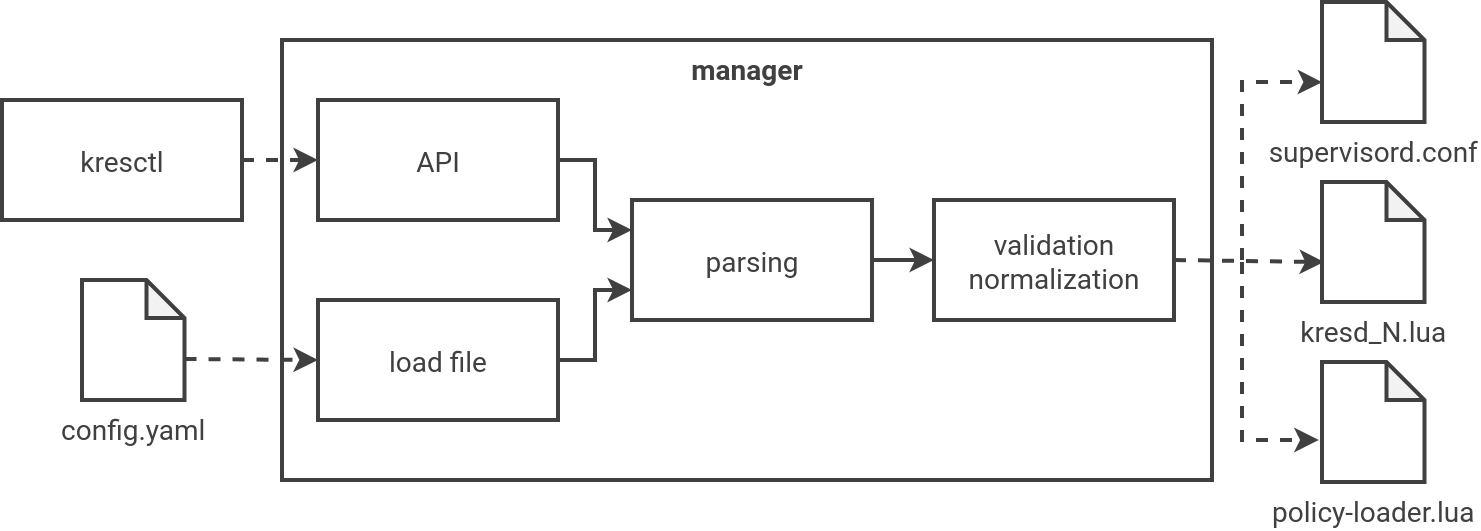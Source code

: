 <mxfile version="24.4.0" type="google">
  <diagram name="Page-1" id="cegkDIOblt0eRo74aROd">
    <mxGraphModel grid="1" page="1" gridSize="10" guides="1" tooltips="1" connect="1" arrows="1" fold="1" pageScale="1" pageWidth="850" pageHeight="1100" math="0" shadow="0">
      <root>
        <mxCell id="0" />
        <mxCell id="1" parent="0" />
        <mxCell id="CUZnaHH6iHjA6N0w_GfL-45" value="manager" style="rounded=0;fillColor=none;verticalAlign=top;strokeWidth=2;strokeColor=#404040;fontFamily=Roboto;fontSource=https%3A%2F%2Ffonts.googleapis.com%2Fcss%3Ffamily%3DRoboto;fontColor=#404040;fontStyle=1;fontSize=14;" vertex="1" parent="1">
          <mxGeometry x="209" y="-1011" width="465" height="220" as="geometry" />
        </mxCell>
        <mxCell id="CUZnaHH6iHjA6N0w_GfL-28" value="load file" style="rounded=0;strokeColor=#404040;fontColor=#404040;fontSize=14;strokeWidth=2;fontFamily=Roboto;fontSource=https%3A%2F%2Ffonts.googleapis.com%2Fcss%3Ffamily%3DRoboto;fillColor=none;" vertex="1" parent="1">
          <mxGeometry x="227" y="-881" width="120" height="60" as="geometry" />
        </mxCell>
        <mxCell id="CUZnaHH6iHjA6N0w_GfL-29" value="API" style="rounded=0;strokeColor=#404040;fontColor=#404040;fontSize=14;strokeWidth=2;fontFamily=Roboto;fontSource=https%3A%2F%2Ffonts.googleapis.com%2Fcss%3Ffamily%3DRoboto;fillColor=none;" vertex="1" parent="1">
          <mxGeometry x="227" y="-981" width="120" height="60" as="geometry" />
        </mxCell>
        <mxCell id="CUZnaHH6iHjA6N0w_GfL-31" value="parsing" style="rounded=0;strokeColor=#404040;fontColor=#404040;fontSize=14;strokeWidth=2;fontFamily=Roboto;fontSource=https%3A%2F%2Ffonts.googleapis.com%2Fcss%3Ffamily%3DRoboto;fillColor=none;" vertex="1" parent="1">
          <mxGeometry x="384" y="-931" width="120" height="60" as="geometry" />
        </mxCell>
        <mxCell id="CUZnaHH6iHjA6N0w_GfL-41" value="" style="rounded=0;orthogonalLoop=1;jettySize=auto;exitX=1;exitY=0.5;exitDx=0;exitDy=0;strokeWidth=2;strokeColor=#404040;entryX=0.02;entryY=0.667;entryDx=0;entryDy=0;dashed=1;fontFamily=Roboto;fontSource=https%3A%2F%2Ffonts.googleapis.com%2Fcss%3Ffamily%3DRoboto;entryPerimeter=0;fontColor=#404040;" edge="1" parent="1" source="CUZnaHH6iHjA6N0w_GfL-32" target="FZnD3hXAEdhVNf1liAt--8">
          <mxGeometry relative="1" as="geometry">
            <mxPoint x="719" y="-901" as="targetPoint" />
          </mxGeometry>
        </mxCell>
        <mxCell id="CUZnaHH6iHjA6N0w_GfL-42" value="" style="rounded=0;orthogonalLoop=1;jettySize=auto;strokeWidth=2;strokeColor=#404040;edgeStyle=orthogonalEdgeStyle;dashed=1;fontFamily=Roboto;fontSource=https%3A%2F%2Ffonts.googleapis.com%2Fcss%3Ffamily%3DRoboto;entryX=0.002;entryY=0.668;entryDx=0;entryDy=0;entryPerimeter=0;fontColor=#404040;" edge="1" parent="1" target="FZnD3hXAEdhVNf1liAt--6">
          <mxGeometry relative="1" as="geometry">
            <mxPoint x="689" y="-901" as="sourcePoint" />
            <mxPoint x="709" y="-971" as="targetPoint" />
            <Array as="points">
              <mxPoint x="689" y="-990" />
              <mxPoint x="719" y="-990" />
            </Array>
          </mxGeometry>
        </mxCell>
        <mxCell id="CUZnaHH6iHjA6N0w_GfL-32" value="validation&#xa;normalization" style="rounded=0;strokeColor=#404040;fontColor=#404040;fontSize=14;strokeWidth=2;fontFamily=Roboto;fontSource=https%3A%2F%2Ffonts.googleapis.com%2Fcss%3Ffamily%3DRoboto;fillColor=none;" vertex="1" parent="1">
          <mxGeometry x="535" y="-931" width="120" height="60" as="geometry" />
        </mxCell>
        <mxCell id="CUZnaHH6iHjA6N0w_GfL-34" value="" style="endArrow=classic;rounded=0;entryX=0;entryY=0.25;entryDx=0;entryDy=0;strokeColor=#404040;fontColor=#404040;fontSize=14;strokeWidth=2;fontFamily=Roboto;fontSource=https%3A%2F%2Ffonts.googleapis.com%2Fcss%3Ffamily%3DRoboto;exitX=1;exitY=0.5;exitDx=0;exitDy=0;edgeStyle=orthogonalEdgeStyle;" edge="1" parent="1" source="CUZnaHH6iHjA6N0w_GfL-29" target="CUZnaHH6iHjA6N0w_GfL-31">
          <mxGeometry width="50" height="50" relative="1" as="geometry">
            <mxPoint x="384" y="-871" as="sourcePoint" />
            <mxPoint x="273.76" y="-681" as="targetPoint" />
          </mxGeometry>
        </mxCell>
        <mxCell id="CUZnaHH6iHjA6N0w_GfL-36" value="kresctl" style="rounded=0;strokeColor=#404040;fontColor=#404040;fontSize=14;strokeWidth=2;fontFamily=Roboto;fontSource=https%3A%2F%2Ffonts.googleapis.com%2Fcss%3Ffamily%3DRoboto;fillColor=none;" vertex="1" parent="1">
          <mxGeometry x="69" y="-981" width="120" height="60" as="geometry" />
        </mxCell>
        <mxCell id="CUZnaHH6iHjA6N0w_GfL-37" value="" style="endArrow=classic;rounded=0;strokeColor=#404040;fontColor=#404040;fontSize=14;strokeWidth=2;fontFamily=Roboto;fontSource=https%3A%2F%2Ffonts.googleapis.com%2Fcss%3Ffamily%3DRoboto;exitX=1;exitY=0.5;exitDx=0;exitDy=0;entryX=0;entryY=0.75;entryDx=0;entryDy=0;edgeStyle=orthogonalEdgeStyle;" edge="1" parent="1" source="CUZnaHH6iHjA6N0w_GfL-28" target="CUZnaHH6iHjA6N0w_GfL-31">
          <mxGeometry width="50" height="50" relative="1" as="geometry">
            <mxPoint x="339" y="-941" as="sourcePoint" />
            <mxPoint x="369" y="-891" as="targetPoint" />
          </mxGeometry>
        </mxCell>
        <mxCell id="CUZnaHH6iHjA6N0w_GfL-43" value="" style="rounded=0;orthogonalLoop=1;jettySize=auto;strokeWidth=2;strokeColor=#404040;edgeStyle=orthogonalEdgeStyle;dashed=1;fontFamily=Roboto;fontSource=https%3A%2F%2Ffonts.googleapis.com%2Fcss%3Ffamily%3DRoboto;entryX=-0.031;entryY=0.65;entryDx=0;entryDy=0;entryPerimeter=0;fontColor=#404040;" edge="1" parent="1" target="FZnD3hXAEdhVNf1liAt--7">
          <mxGeometry relative="1" as="geometry">
            <mxPoint x="689" y="-900" as="sourcePoint" />
            <mxPoint x="709" y="-791" as="targetPoint" />
            <Array as="points">
              <mxPoint x="689" y="-811" />
            </Array>
          </mxGeometry>
        </mxCell>
        <mxCell id="CUZnaHH6iHjA6N0w_GfL-47" value="" style="rounded=0;orthogonalLoop=1;jettySize=auto;exitX=1;exitY=0.5;exitDx=0;exitDy=0;strokeWidth=2;strokeColor=#404040;dashed=1;entryX=0;entryY=0.5;entryDx=0;entryDy=0;fontFamily=Roboto;fontSource=https%3A%2F%2Ffonts.googleapis.com%2Fcss%3Ffamily%3DRoboto;fontColor=#404040;" edge="1" parent="1" source="CUZnaHH6iHjA6N0w_GfL-36" target="CUZnaHH6iHjA6N0w_GfL-29">
          <mxGeometry relative="1" as="geometry">
            <mxPoint x="219" y="-951" as="targetPoint" />
            <mxPoint x="189" y="-951" as="sourcePoint" />
          </mxGeometry>
        </mxCell>
        <mxCell id="CUZnaHH6iHjA6N0w_GfL-48" value="" style="rounded=0;orthogonalLoop=1;jettySize=auto;exitX=0;exitY=0;exitDx=51.25;exitDy=39.5;strokeWidth=2;strokeColor=#404040;dashed=1;entryX=0;entryY=0.5;entryDx=0;entryDy=0;exitPerimeter=0;fontFamily=Roboto;fontSource=https%3A%2F%2Ffonts.googleapis.com%2Fcss%3Ffamily%3DRoboto;fontColor=#404040;" edge="1" parent="1" source="CUZnaHH6iHjA6N0w_GfL-52" target="CUZnaHH6iHjA6N0w_GfL-28">
          <mxGeometry relative="1" as="geometry">
            <mxPoint x="234" y="-941" as="targetPoint" />
            <mxPoint x="189" y="-851" as="sourcePoint" />
          </mxGeometry>
        </mxCell>
        <mxCell id="CUZnaHH6iHjA6N0w_GfL-50" value="" style="endArrow=classic;rounded=0;strokeColor=#404040;fontColor=#404040;fontSize=14;strokeWidth=2;fontFamily=Roboto;fontSource=https%3A%2F%2Ffonts.googleapis.com%2Fcss%3Ffamily%3DRoboto;exitX=1;exitY=0.5;exitDx=0;exitDy=0;entryX=0;entryY=0.5;entryDx=0;entryDy=0;" edge="1" parent="1" source="CUZnaHH6iHjA6N0w_GfL-31" target="CUZnaHH6iHjA6N0w_GfL-32">
          <mxGeometry width="50" height="50" relative="1" as="geometry">
            <mxPoint x="354" y="-841" as="sourcePoint" />
            <mxPoint x="394" y="-876" as="targetPoint" />
          </mxGeometry>
        </mxCell>
        <mxCell id="CUZnaHH6iHjA6N0w_GfL-52" value="config.yaml" style="shape=note;backgroundOutline=1;darkOpacity=0.05;fillColor=none;strokeColor=#404040;fontSize=14;fontColor=#404040;strokeWidth=2;verticalAlign=top;labelPosition=center;verticalLabelPosition=bottom;align=center;fontFamily=Roboto;fontSource=https%3A%2F%2Ffonts.googleapis.com%2Fcss%3Ffamily%3DRoboto;size=19;" vertex="1" parent="1">
          <mxGeometry x="109" y="-891" width="51.25" height="60" as="geometry" />
        </mxCell>
        <mxCell id="FZnD3hXAEdhVNf1liAt--6" value="supervisord.conf" style="shape=note;backgroundOutline=1;darkOpacity=0.05;fillColor=none;strokeColor=#404040;fontSize=14;fontColor=#404040;strokeWidth=2;verticalAlign=top;labelPosition=center;verticalLabelPosition=bottom;align=center;fontFamily=Roboto;fontSource=https%3A%2F%2Ffonts.googleapis.com%2Fcss%3Ffamily%3DRoboto;size=19;" vertex="1" parent="1">
          <mxGeometry x="729" y="-1030" width="51.25" height="60" as="geometry" />
        </mxCell>
        <mxCell id="FZnD3hXAEdhVNf1liAt--7" value="policy-loader.lua" style="shape=note;backgroundOutline=1;darkOpacity=0.05;fillColor=none;strokeColor=#404040;fontSize=14;fontColor=#404040;strokeWidth=2;verticalAlign=top;labelPosition=center;verticalLabelPosition=bottom;align=center;fontFamily=Roboto;fontSource=https%3A%2F%2Ffonts.googleapis.com%2Fcss%3Ffamily%3DRoboto;size=19;" vertex="1" parent="1">
          <mxGeometry x="729" y="-850" width="51.25" height="60" as="geometry" />
        </mxCell>
        <mxCell id="FZnD3hXAEdhVNf1liAt--8" value="kresd_N.lua" style="shape=note;backgroundOutline=1;darkOpacity=0.05;fillColor=none;strokeColor=#404040;fontSize=14;fontColor=#404040;strokeWidth=2;verticalAlign=top;labelPosition=center;verticalLabelPosition=bottom;align=center;fontFamily=Roboto;fontSource=https%3A%2F%2Ffonts.googleapis.com%2Fcss%3Ffamily%3DRoboto;size=19;" vertex="1" parent="1">
          <mxGeometry x="729" y="-940" width="51.25" height="60" as="geometry" />
        </mxCell>
      </root>
    </mxGraphModel>
  </diagram>
</mxfile>
